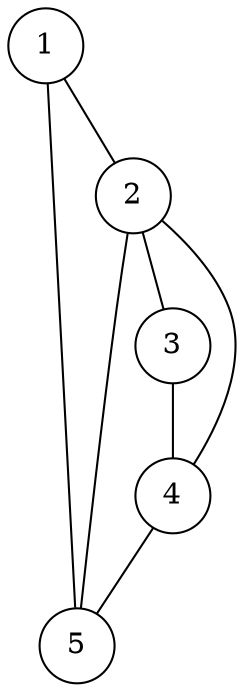 graph A {
	node [shape = circle];
	1
	5
	3
	4
	2
  1 -- 2
	4 -- 5
	3 -- 4
	
	2 -- 5
	2 -- 3
	2 -- 4
	1 -- 5
}